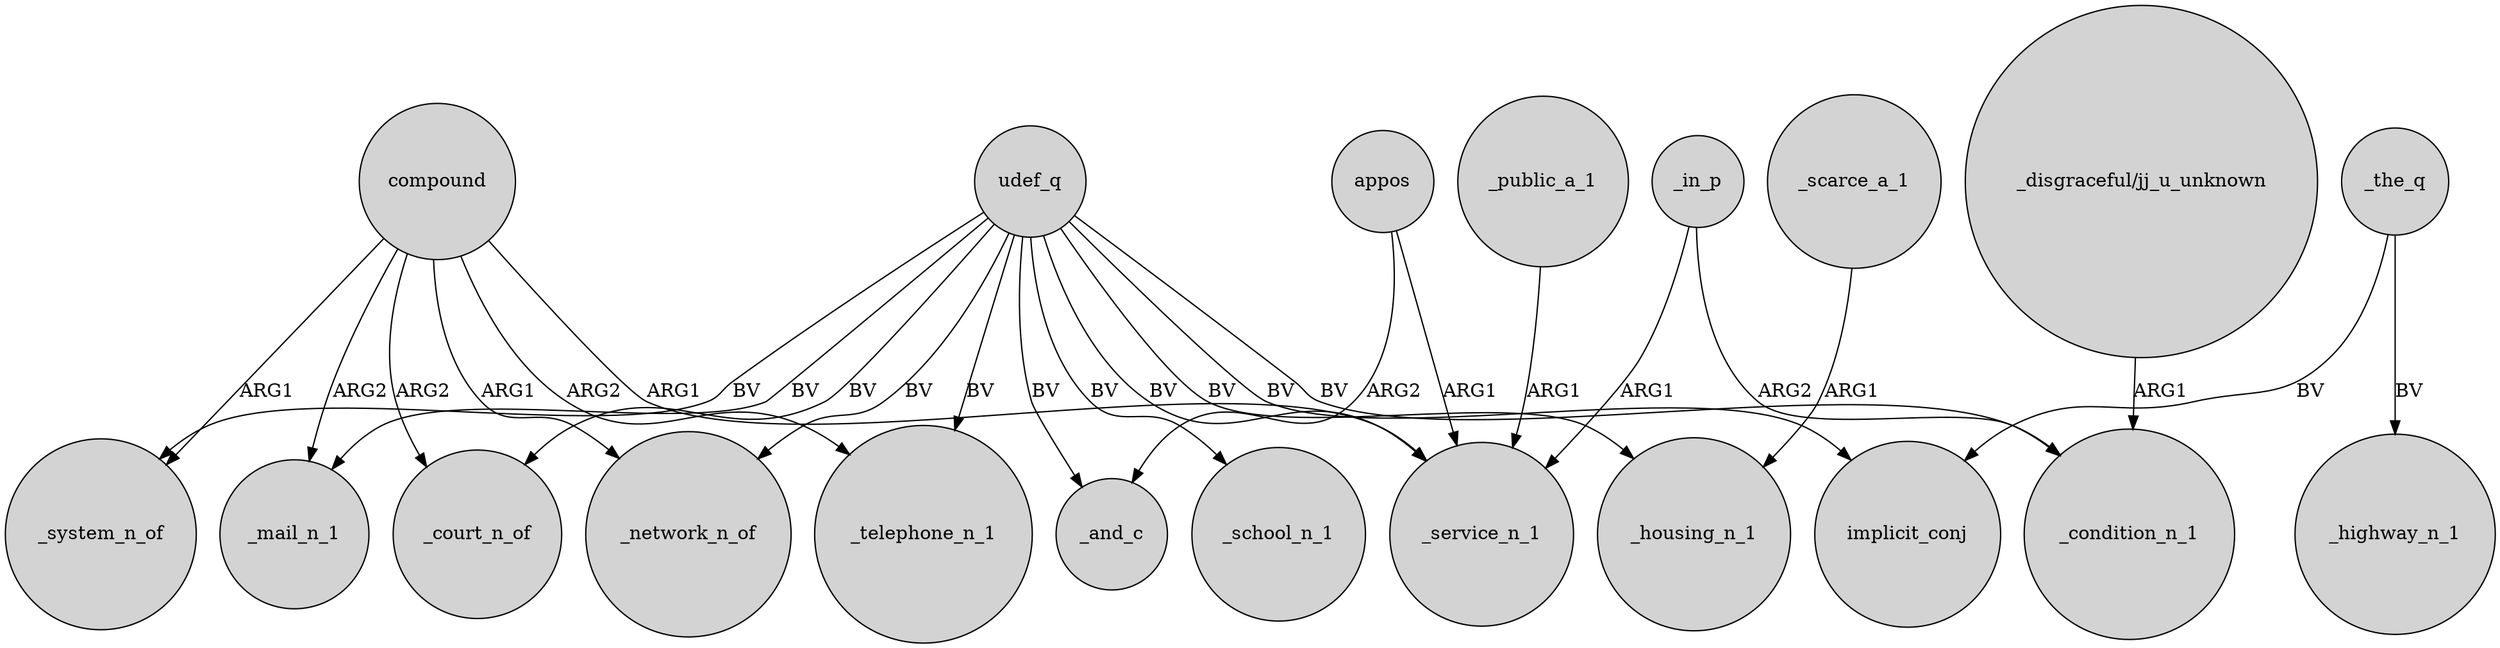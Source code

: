 digraph {
	node [shape=circle style=filled]
	compound -> _telephone_n_1 [label=ARG2]
	compound -> _system_n_of [label=ARG1]
	appos -> _service_n_1 [label=ARG1]
	udef_q -> _telephone_n_1 [label=BV]
	_the_q -> implicit_conj [label=BV]
	udef_q -> _housing_n_1 [label=BV]
	udef_q -> _court_n_of [label=BV]
	_public_a_1 -> _service_n_1 [label=ARG1]
	udef_q -> _system_n_of [label=BV]
	udef_q -> implicit_conj [label=BV]
	_in_p -> _service_n_1 [label=ARG1]
	udef_q -> _condition_n_1 [label=BV]
	compound -> _mail_n_1 [label=ARG2]
	udef_q -> _service_n_1 [label=BV]
	udef_q -> _mail_n_1 [label=BV]
	appos -> _and_c [label=ARG2]
	compound -> _court_n_of [label=ARG2]
	_the_q -> _highway_n_1 [label=BV]
	_in_p -> _condition_n_1 [label=ARG2]
	_scarce_a_1 -> _housing_n_1 [label=ARG1]
	"_disgraceful/jj_u_unknown" -> _condition_n_1 [label=ARG1]
	udef_q -> _school_n_1 [label=BV]
	udef_q -> _and_c [label=BV]
	compound -> _network_n_of [label=ARG1]
	compound -> _service_n_1 [label=ARG1]
	udef_q -> _network_n_of [label=BV]
}
